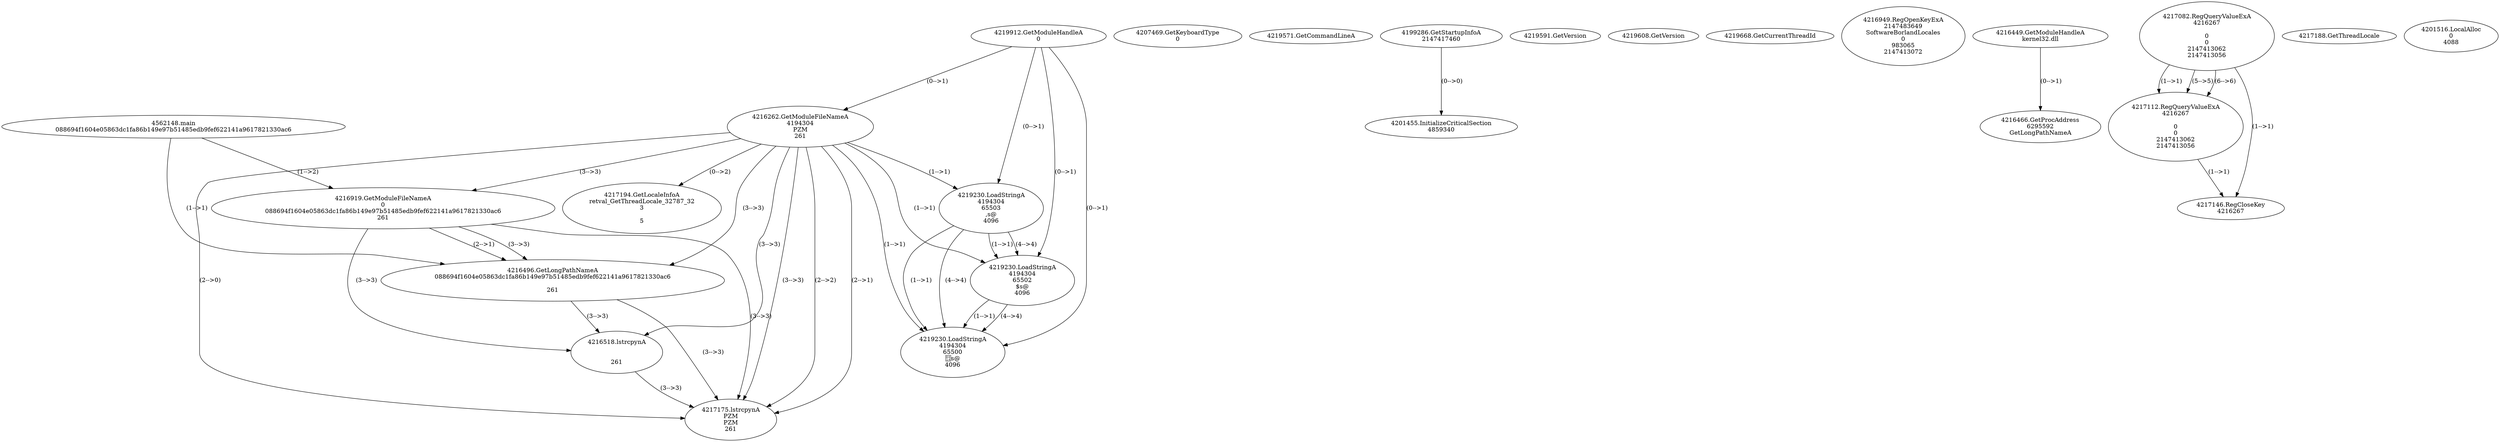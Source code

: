 // Global SCDG with merge call
digraph {
	0 [label="4562148.main
088694f1604e05863dc1fa86b149e97b51485edb9fef622141a9617821330ac6"]
	1 [label="4219912.GetModuleHandleA
0"]
	2 [label="4207469.GetKeyboardType
0"]
	3 [label="4219571.GetCommandLineA
"]
	4 [label="4199286.GetStartupInfoA
2147417460"]
	5 [label="4219591.GetVersion
"]
	6 [label="4219608.GetVersion
"]
	7 [label="4219668.GetCurrentThreadId
"]
	8 [label="4216262.GetModuleFileNameA
4194304
PZM
261"]
	1 -> 8 [label="(0-->1)"]
	9 [label="4216919.GetModuleFileNameA
0
088694f1604e05863dc1fa86b149e97b51485edb9fef622141a9617821330ac6
261"]
	0 -> 9 [label="(1-->2)"]
	8 -> 9 [label="(3-->3)"]
	10 [label="4216949.RegOpenKeyExA
2147483649
Software\Borland\Locales
0
983065
2147413072"]
	11 [label="4216449.GetModuleHandleA
kernel32.dll"]
	12 [label="4216466.GetProcAddress
6295592
GetLongPathNameA"]
	11 -> 12 [label="(0-->1)"]
	13 [label="4216496.GetLongPathNameA
088694f1604e05863dc1fa86b149e97b51485edb9fef622141a9617821330ac6

261"]
	0 -> 13 [label="(1-->1)"]
	9 -> 13 [label="(2-->1)"]
	8 -> 13 [label="(3-->3)"]
	9 -> 13 [label="(3-->3)"]
	14 [label="4216518.lstrcpynA


261"]
	8 -> 14 [label="(3-->3)"]
	9 -> 14 [label="(3-->3)"]
	13 -> 14 [label="(3-->3)"]
	15 [label="4217082.RegQueryValueExA
4216267

0
0
2147413062
2147413056"]
	16 [label="4217112.RegQueryValueExA
4216267

0
0
2147413062
2147413056"]
	15 -> 16 [label="(1-->1)"]
	15 -> 16 [label="(5-->5)"]
	15 -> 16 [label="(6-->6)"]
	17 [label="4217146.RegCloseKey
4216267"]
	15 -> 17 [label="(1-->1)"]
	16 -> 17 [label="(1-->1)"]
	18 [label="4217175.lstrcpynA
PZM
PZM
261"]
	8 -> 18 [label="(2-->1)"]
	8 -> 18 [label="(2-->2)"]
	8 -> 18 [label="(3-->3)"]
	9 -> 18 [label="(3-->3)"]
	13 -> 18 [label="(3-->3)"]
	14 -> 18 [label="(3-->3)"]
	8 -> 18 [label="(2-->0)"]
	19 [label="4217188.GetThreadLocale
"]
	20 [label="4217194.GetLocaleInfoA
retval_GetThreadLocale_32787_32
3

5"]
	8 -> 20 [label="(0-->2)"]
	21 [label="4219230.LoadStringA
4194304
65503
,s@
4096"]
	1 -> 21 [label="(0-->1)"]
	8 -> 21 [label="(1-->1)"]
	22 [label="4219230.LoadStringA
4194304
65502
$s@
4096"]
	1 -> 22 [label="(0-->1)"]
	8 -> 22 [label="(1-->1)"]
	21 -> 22 [label="(1-->1)"]
	21 -> 22 [label="(4-->4)"]
	23 [label="4219230.LoadStringA
4194304
65500
s@
4096"]
	1 -> 23 [label="(0-->1)"]
	8 -> 23 [label="(1-->1)"]
	21 -> 23 [label="(1-->1)"]
	22 -> 23 [label="(1-->1)"]
	21 -> 23 [label="(4-->4)"]
	22 -> 23 [label="(4-->4)"]
	24 [label="4201455.InitializeCriticalSection
4859340"]
	4 -> 24 [label="(0-->0)"]
	25 [label="4201516.LocalAlloc
0
4088"]
}
